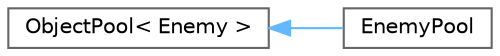 digraph "Graphical Class Hierarchy"
{
 // LATEX_PDF_SIZE
  bgcolor="transparent";
  edge [fontname=Helvetica,fontsize=10,labelfontname=Helvetica,labelfontsize=10];
  node [fontname=Helvetica,fontsize=10,shape=box,height=0.2,width=0.4];
  rankdir="LR";
  Node0 [label="ObjectPool\< Enemy \>",height=0.2,width=0.4,color="grey40", fillcolor="white", style="filled",URL="$class_object_pool.html",tooltip=" "];
  Node0 -> Node1 [dir="back",color="steelblue1",style="solid"];
  Node1 [label="EnemyPool",height=0.2,width=0.4,color="grey40", fillcolor="white", style="filled",URL="$class_enemy_pool.html",tooltip=" "];
}
